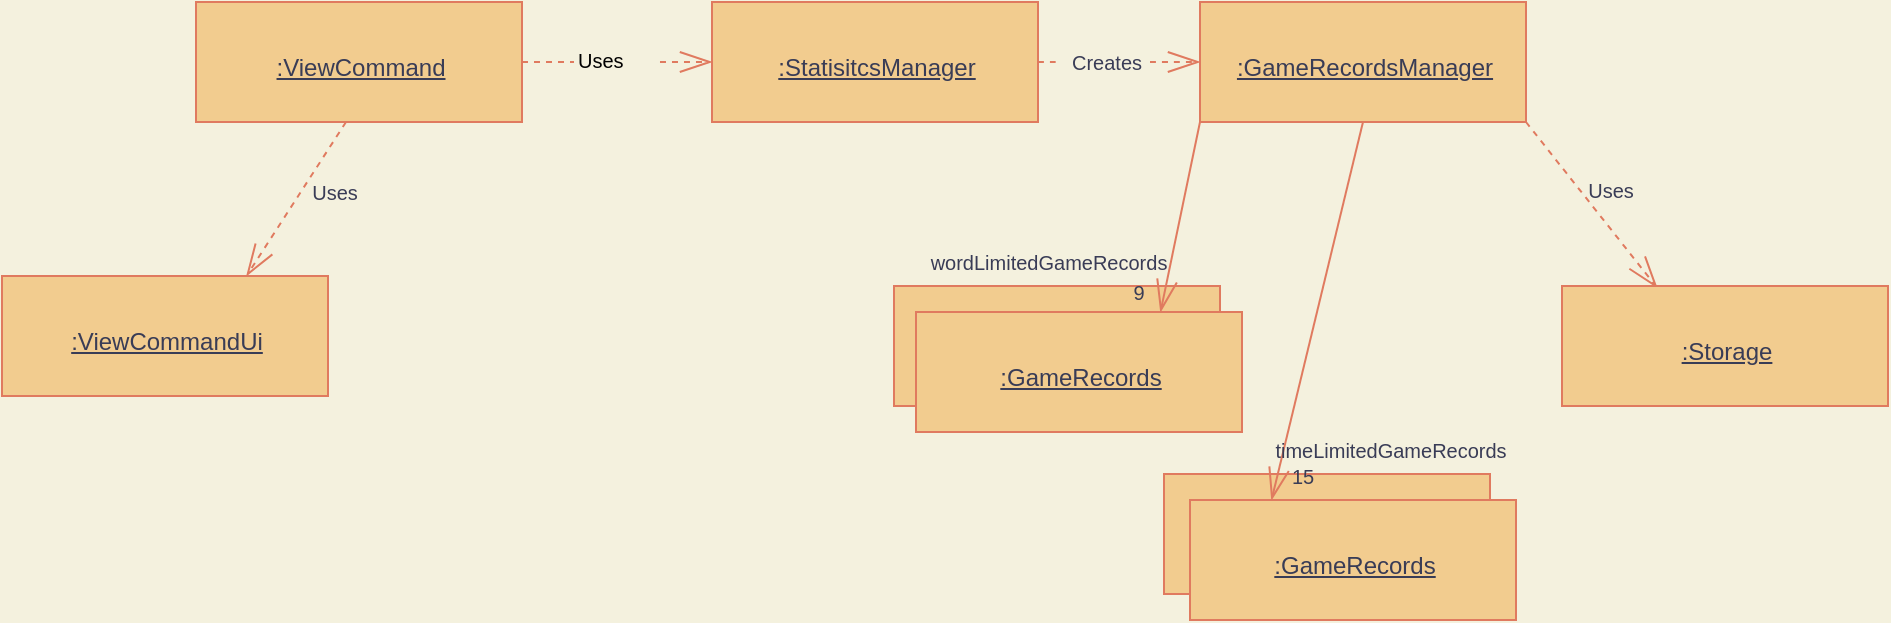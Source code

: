 <mxfile version="15.5.9" type="device"><diagram id="0vVC3swZ8bUCXDRkdIrr" name="Page-1"><mxGraphModel dx="1424" dy="632" grid="0" gridSize="10" guides="1" tooltips="1" connect="1" arrows="1" fold="1" page="0" pageScale="1" pageWidth="827" pageHeight="1169" background="#F4F1DE" math="0" shadow="0"><root><mxCell id="0"/><mxCell id="1" parent="0"/><mxCell id="TlWR1wQSu01abmPWuxIi-1" style="edgeStyle=none;rounded=0;sketch=0;hachureGap=4;orthogonalLoop=1;jettySize=auto;html=1;exitX=1;exitY=0.5;exitDx=0;exitDy=0;fontFamily=Architects Daughter;fontSource=https%3A%2F%2Ffonts.googleapis.com%2Fcss%3Ffamily%3DArchitects%2BDaughter;fontSize=16;endArrow=openThin;startSize=14;endSize=14;targetPerimeterSpacing=8;entryX=0;entryY=0.5;entryDx=0;entryDy=0;endFill=0;strokeColor=#E07A5F;fontColor=#393C56;dashed=1;startArrow=none;startFill=0;labelBackgroundColor=#F4F1DE;" edge="1" parent="1" source="TlWR1wQSu01abmPWuxIi-21" target="TlWR1wQSu01abmPWuxIi-3"><mxGeometry relative="1" as="geometry"><mxPoint x="170" y="350" as="sourcePoint"/></mxGeometry></mxCell><mxCell id="TlWR1wQSu01abmPWuxIi-2" style="edgeStyle=none;curved=1;rounded=1;sketch=0;hachureGap=4;orthogonalLoop=1;jettySize=auto;html=1;exitX=1;exitY=0.5;exitDx=0;exitDy=0;entryX=0;entryY=0.5;entryDx=0;entryDy=0;dashed=1;fontFamily=Helvetica;fontSize=10;fontColor=#393C56;startArrow=none;startFill=0;endArrow=openThin;endFill=0;startSize=14;endSize=14;targetPerimeterSpacing=8;strokeColor=#E07A5F;fillColor=#F2CC8F;labelBackgroundColor=#F4F1DE;" edge="1" parent="1" source="TlWR1wQSu01abmPWuxIi-19" target="TlWR1wQSu01abmPWuxIi-6"><mxGeometry relative="1" as="geometry"/></mxCell><mxCell id="TlWR1wQSu01abmPWuxIi-3" value="&lt;font face=&quot;Helvetica&quot; style=&quot;font-size: 12px&quot;&gt;&lt;u&gt;:StatisitcsManager&lt;/u&gt;&lt;/font&gt;" style="html=1;sketch=0;hachureGap=4;pointerEvents=0;fontFamily=Architects Daughter;fontSource=https%3A%2F%2Ffonts.googleapis.com%2Fcss%3Ffamily%3DArchitects%2BDaughter;fontSize=20;fillColor=#F2CC8F;strokeColor=#E07A5F;fontColor=#393C56;" vertex="1" parent="1"><mxGeometry x="239" y="320" width="163" height="60" as="geometry"/></mxCell><object label="&lt;font face=&quot;Helvetica&quot; style=&quot;font-size: 12px&quot;&gt;&lt;u&gt;:ViewCommand&lt;/u&gt;&lt;/font&gt;" id="TlWR1wQSu01abmPWuxIi-4"><mxCell style="html=1;sketch=0;hachureGap=4;pointerEvents=0;fontFamily=Architects Daughter;fontSource=https%3A%2F%2Ffonts.googleapis.com%2Fcss%3Ffamily%3DArchitects%2BDaughter;fontSize=20;fillColor=#F2CC8F;strokeColor=#E07A5F;fontColor=#393C56;" vertex="1" parent="1"><mxGeometry x="-19" y="320" width="163" height="60" as="geometry"/></mxCell></object><mxCell id="TlWR1wQSu01abmPWuxIi-5" value="" style="edgeStyle=none;curved=1;rounded=1;sketch=0;hachureGap=4;orthogonalLoop=1;jettySize=auto;html=1;entryX=0.292;entryY=0.015;entryDx=0;entryDy=0;entryPerimeter=0;dashed=1;fontFamily=Helvetica;fontSize=12;fontColor=#393C56;startArrow=none;startFill=0;endArrow=openThin;endFill=0;startSize=14;endSize=14;sourcePerimeterSpacing=8;targetPerimeterSpacing=8;strokeColor=#E07A5F;fillColor=#F2CC8F;exitX=1;exitY=1;exitDx=0;exitDy=0;labelBackgroundColor=#F4F1DE;" edge="1" parent="1" source="TlWR1wQSu01abmPWuxIi-6" target="TlWR1wQSu01abmPWuxIi-17"><mxGeometry x="0.122" y="4" relative="1" as="geometry"><mxPoint as="offset"/></mxGeometry></mxCell><mxCell id="TlWR1wQSu01abmPWuxIi-6" value="&lt;font face=&quot;Helvetica&quot; style=&quot;font-size: 12px&quot;&gt;&lt;u&gt;:GameRecordsManager&lt;/u&gt;&lt;/font&gt;" style="html=1;sketch=0;hachureGap=4;pointerEvents=0;fontFamily=Architects Daughter;fontSource=https%3A%2F%2Ffonts.googleapis.com%2Fcss%3Ffamily%3DArchitects%2BDaughter;fontSize=20;fillColor=#F2CC8F;strokeColor=#E07A5F;fontColor=#393C56;" vertex="1" parent="1"><mxGeometry x="483" y="320" width="163" height="60" as="geometry"/></mxCell><mxCell id="TlWR1wQSu01abmPWuxIi-7" value="" style="html=1;sketch=0;hachureGap=4;pointerEvents=0;fontFamily=Architects Daughter;fontSource=https%3A%2F%2Ffonts.googleapis.com%2Fcss%3Ffamily%3DArchitects%2BDaughter;fontSize=20;fillColor=#F2CC8F;strokeColor=#E07A5F;fontColor=#393C56;" vertex="1" parent="1"><mxGeometry x="330" y="462" width="163" height="60" as="geometry"/></mxCell><mxCell id="TlWR1wQSu01abmPWuxIi-8" value="&lt;font face=&quot;Helvetica&quot; style=&quot;font-size: 12px&quot;&gt;&lt;u&gt;:GameRecords&lt;/u&gt;&lt;/font&gt;" style="html=1;sketch=0;hachureGap=4;pointerEvents=0;fontFamily=Architects Daughter;fontSource=https%3A%2F%2Ffonts.googleapis.com%2Fcss%3Ffamily%3DArchitects%2BDaughter;fontSize=20;fillColor=#F2CC8F;strokeColor=#E07A5F;fontColor=#393C56;" vertex="1" parent="1"><mxGeometry x="341" y="475" width="163" height="60" as="geometry"/></mxCell><mxCell id="TlWR1wQSu01abmPWuxIi-9" style="edgeStyle=none;rounded=0;sketch=0;hachureGap=4;orthogonalLoop=1;jettySize=auto;html=1;exitX=0.75;exitY=0;exitDx=0;exitDy=0;fontFamily=Architects Daughter;fontSource=https%3A%2F%2Ffonts.googleapis.com%2Fcss%3Ffamily%3DArchitects%2BDaughter;fontSize=16;endArrow=none;startSize=14;endSize=14;sourcePerimeterSpacing=8;targetPerimeterSpacing=8;endFill=0;strokeColor=#E07A5F;fontColor=#393C56;entryX=0;entryY=1;entryDx=0;entryDy=0;startArrow=openThin;startFill=0;labelBackgroundColor=#F4F1DE;" edge="1" parent="1" source="TlWR1wQSu01abmPWuxIi-8"><mxGeometry relative="1" as="geometry"><mxPoint x="443" y="475" as="sourcePoint"/><mxPoint x="483" y="380" as="targetPoint"/></mxGeometry></mxCell><mxCell id="TlWR1wQSu01abmPWuxIi-10" value="wordLimitedGameRecords" style="edgeLabel;html=1;align=center;verticalAlign=middle;resizable=0;points=[];fontSize=10;fontFamily=Helvetica;fontColor=#393C56;labelBackgroundColor=none;" vertex="1" connectable="0" parent="TlWR1wQSu01abmPWuxIi-9"><mxGeometry x="0.187" y="2" relative="1" as="geometry"><mxPoint x="-66" y="31" as="offset"/></mxGeometry></mxCell><mxCell id="TlWR1wQSu01abmPWuxIi-11" value="9" style="edgeLabel;html=1;align=center;verticalAlign=middle;resizable=0;points=[];fontSize=10;fontFamily=Helvetica;fontColor=#393C56;labelBackgroundColor=none;" vertex="1" connectable="0" parent="TlWR1wQSu01abmPWuxIi-9"><mxGeometry x="-0.134" y="1" relative="1" as="geometry"><mxPoint x="-19" y="31" as="offset"/></mxGeometry></mxCell><mxCell id="TlWR1wQSu01abmPWuxIi-12" value="" style="html=1;sketch=0;hachureGap=4;pointerEvents=0;fontFamily=Architects Daughter;fontSource=https%3A%2F%2Ffonts.googleapis.com%2Fcss%3Ffamily%3DArchitects%2BDaughter;fontSize=20;fillColor=#F2CC8F;strokeColor=#E07A5F;fontColor=#393C56;" vertex="1" parent="1"><mxGeometry x="465" y="556" width="163" height="60" as="geometry"/></mxCell><mxCell id="TlWR1wQSu01abmPWuxIi-13" style="edgeStyle=none;rounded=0;sketch=0;hachureGap=4;orthogonalLoop=1;jettySize=auto;html=1;exitX=0.25;exitY=0;exitDx=0;exitDy=0;fontFamily=Architects Daughter;fontSource=https%3A%2F%2Ffonts.googleapis.com%2Fcss%3Ffamily%3DArchitects%2BDaughter;fontSize=16;endArrow=none;startSize=14;endSize=14;sourcePerimeterSpacing=8;targetPerimeterSpacing=8;endFill=0;strokeColor=#E07A5F;fontColor=#393C56;entryX=0.5;entryY=1;entryDx=0;entryDy=0;startArrow=openThin;startFill=0;labelBackgroundColor=#F4F1DE;" edge="1" parent="1" source="TlWR1wQSu01abmPWuxIi-16" target="TlWR1wQSu01abmPWuxIi-6"><mxGeometry relative="1" as="geometry"><mxPoint x="580" y="472" as="sourcePoint"/><mxPoint x="600.75" y="380" as="targetPoint"/></mxGeometry></mxCell><mxCell id="TlWR1wQSu01abmPWuxIi-14" value="&lt;font style=&quot;font-size: 10px&quot;&gt;timeLimitedGameRecords&lt;/font&gt;" style="edgeLabel;html=1;align=center;verticalAlign=middle;resizable=0;points=[];fontSize=12;fontFamily=Helvetica;fontColor=#393C56;labelBackgroundColor=none;" vertex="1" connectable="0" parent="TlWR1wQSu01abmPWuxIi-13"><mxGeometry x="-0.042" relative="1" as="geometry"><mxPoint x="37" y="65" as="offset"/></mxGeometry></mxCell><mxCell id="TlWR1wQSu01abmPWuxIi-15" value="&lt;font style=&quot;font-size: 10px&quot;&gt;15&lt;/font&gt;" style="edgeLabel;html=1;align=center;verticalAlign=middle;resizable=0;points=[];fontSize=12;fontFamily=Helvetica;fontColor=#393C56;labelBackgroundColor=none;" vertex="1" connectable="0" parent="TlWR1wQSu01abmPWuxIi-13"><mxGeometry x="-0.139" y="-1" relative="1" as="geometry"><mxPoint x="-6" y="69" as="offset"/></mxGeometry></mxCell><mxCell id="TlWR1wQSu01abmPWuxIi-16" value="&lt;font face=&quot;Helvetica&quot; style=&quot;font-size: 12px&quot;&gt;&lt;u&gt;:GameRecords&lt;/u&gt;&lt;/font&gt;" style="html=1;sketch=0;hachureGap=4;pointerEvents=0;fontFamily=Architects Daughter;fontSource=https%3A%2F%2Ffonts.googleapis.com%2Fcss%3Ffamily%3DArchitects%2BDaughter;fontSize=20;fillColor=#F2CC8F;strokeColor=#E07A5F;fontColor=#393C56;" vertex="1" parent="1"><mxGeometry x="478" y="569" width="163" height="60" as="geometry"/></mxCell><mxCell id="TlWR1wQSu01abmPWuxIi-17" value="&lt;font face=&quot;Helvetica&quot; style=&quot;font-size: 12px&quot;&gt;&lt;u&gt;:Storage&lt;/u&gt;&lt;/font&gt;" style="html=1;sketch=0;hachureGap=4;pointerEvents=0;fontFamily=Architects Daughter;fontSource=https%3A%2F%2Ffonts.googleapis.com%2Fcss%3Ffamily%3DArchitects%2BDaughter;fontSize=20;fillColor=#F2CC8F;strokeColor=#E07A5F;fontColor=#393C56;" vertex="1" parent="1"><mxGeometry x="664" y="462" width="163" height="60" as="geometry"/></mxCell><mxCell id="TlWR1wQSu01abmPWuxIi-18" value="Uses" style="edgeLabel;html=1;align=center;verticalAlign=middle;resizable=0;points=[];fontSize=10;fontFamily=Helvetica;fontColor=#393C56;labelBackgroundColor=none;" vertex="1" connectable="0" parent="1"><mxGeometry x="714.003" y="407.005" as="geometry"><mxPoint x="-26" y="7" as="offset"/></mxGeometry></mxCell><mxCell id="TlWR1wQSu01abmPWuxIi-19" value="Creates" style="text;html=1;align=center;verticalAlign=middle;resizable=0;points=[];autosize=1;strokeColor=none;fillColor=none;rounded=0;labelBackgroundColor=none;sketch=1;hachureGap=4;pointerEvents=0;fontFamily=Helvetica;fontSize=10;fontColor=#393C56;" vertex="1" parent="1"><mxGeometry x="413" y="342" width="45" height="16" as="geometry"/></mxCell><mxCell id="TlWR1wQSu01abmPWuxIi-20" value="" style="edgeStyle=none;curved=1;rounded=1;sketch=0;hachureGap=4;orthogonalLoop=1;jettySize=auto;html=1;exitX=1;exitY=0.5;exitDx=0;exitDy=0;entryX=0;entryY=0.5;entryDx=0;entryDy=0;dashed=1;fontFamily=Helvetica;fontSize=10;fontColor=#393C56;startArrow=none;startFill=0;endArrow=none;endFill=0;startSize=14;endSize=14;sourcePerimeterSpacing=8;strokeColor=#E07A5F;fillColor=#F2CC8F;labelBackgroundColor=#F4F1DE;" edge="1" parent="1" source="TlWR1wQSu01abmPWuxIi-3" target="TlWR1wQSu01abmPWuxIi-19"><mxGeometry relative="1" as="geometry"><mxPoint x="402.0" y="350" as="sourcePoint"/><mxPoint x="483" y="350" as="targetPoint"/></mxGeometry></mxCell><mxCell id="TlWR1wQSu01abmPWuxIi-21" value="&lt;span style=&quot;color: rgb(0 , 0 , 0) ; font-family: &amp;#34;helvetica&amp;#34; ; font-size: 10px ; font-style: normal ; font-weight: 400 ; letter-spacing: normal ; text-align: center ; text-indent: 0px ; text-transform: none ; word-spacing: 0px ; display: inline ; float: none&quot;&gt;Uses&lt;/span&gt;" style="text;whiteSpace=wrap;html=1;fontSize=10;fontFamily=Helvetica;fontColor=#393C56;" vertex="1" parent="1"><mxGeometry x="169.996" y="336.998" width="43" height="26" as="geometry"/></mxCell><mxCell id="TlWR1wQSu01abmPWuxIi-22" value="" style="edgeStyle=none;rounded=0;sketch=0;hachureGap=4;orthogonalLoop=1;jettySize=auto;html=1;exitX=1;exitY=0.5;exitDx=0;exitDy=0;fontFamily=Architects Daughter;fontSource=https%3A%2F%2Ffonts.googleapis.com%2Fcss%3Ffamily%3DArchitects%2BDaughter;fontSize=16;endArrow=none;startSize=14;endSize=14;sourcePerimeterSpacing=8;entryX=0;entryY=0.5;entryDx=0;entryDy=0;endFill=0;strokeColor=#E07A5F;fontColor=#393C56;dashed=1;startArrow=none;startFill=0;labelBackgroundColor=#F4F1DE;" edge="1" parent="1" source="TlWR1wQSu01abmPWuxIi-4" target="TlWR1wQSu01abmPWuxIi-21"><mxGeometry relative="1" as="geometry"><mxPoint x="170" y="350" as="sourcePoint"/><mxPoint x="239" y="350" as="targetPoint"/></mxGeometry></mxCell><object label="&lt;font face=&quot;Helvetica&quot; style=&quot;font-size: 12px&quot;&gt;&lt;u&gt;:ViewCommandUi&lt;/u&gt;&lt;/font&gt;" id="TlWR1wQSu01abmPWuxIi-23"><mxCell style="html=1;sketch=0;hachureGap=4;pointerEvents=0;fontFamily=Architects Daughter;fontSource=https%3A%2F%2Ffonts.googleapis.com%2Fcss%3Ffamily%3DArchitects%2BDaughter;fontSize=20;fillColor=#F2CC8F;strokeColor=#E07A5F;fontColor=#393C56;" vertex="1" parent="1"><mxGeometry x="-116" y="457" width="163" height="60" as="geometry"/></mxCell></object><mxCell id="TlWR1wQSu01abmPWuxIi-30" value="" style="edgeStyle=none;curved=1;rounded=1;sketch=0;hachureGap=4;orthogonalLoop=1;jettySize=auto;html=1;entryX=0.75;entryY=0;entryDx=0;entryDy=0;dashed=1;fontFamily=Helvetica;fontSize=12;fontColor=#393C56;startArrow=none;startFill=0;endArrow=openThin;endFill=0;startSize=14;endSize=14;sourcePerimeterSpacing=8;targetPerimeterSpacing=8;strokeColor=#E07A5F;fillColor=#F2CC8F;exitX=1;exitY=1;exitDx=0;exitDy=0;labelBackgroundColor=#F4F1DE;" edge="1" parent="1" target="TlWR1wQSu01abmPWuxIi-23"><mxGeometry x="0.122" y="4" relative="1" as="geometry"><mxPoint as="offset"/><mxPoint x="56.0" y="380" as="sourcePoint"/><mxPoint x="121.596" y="462.9" as="targetPoint"/></mxGeometry></mxCell><mxCell id="TlWR1wQSu01abmPWuxIi-31" value="&lt;font face=&quot;Helvetica&quot;&gt;&lt;span style=&quot;font-size: 10px&quot;&gt;Uses&lt;/span&gt;&lt;/font&gt;" style="text;html=1;align=center;verticalAlign=middle;resizable=0;points=[];autosize=1;strokeColor=none;fillColor=none;rounded=0;sketch=1;hachureGap=4;pointerEvents=0;fontFamily=Architects Daughter;fontSource=https%3A%2F%2Ffonts.googleapis.com%2Fcss%3Ffamily%3DArchitects%2BDaughter;fontSize=20;fontColor=#393C56;" vertex="1" parent="1"><mxGeometry x="33" y="396" width="33" height="32" as="geometry"/></mxCell></root></mxGraphModel></diagram></mxfile>
